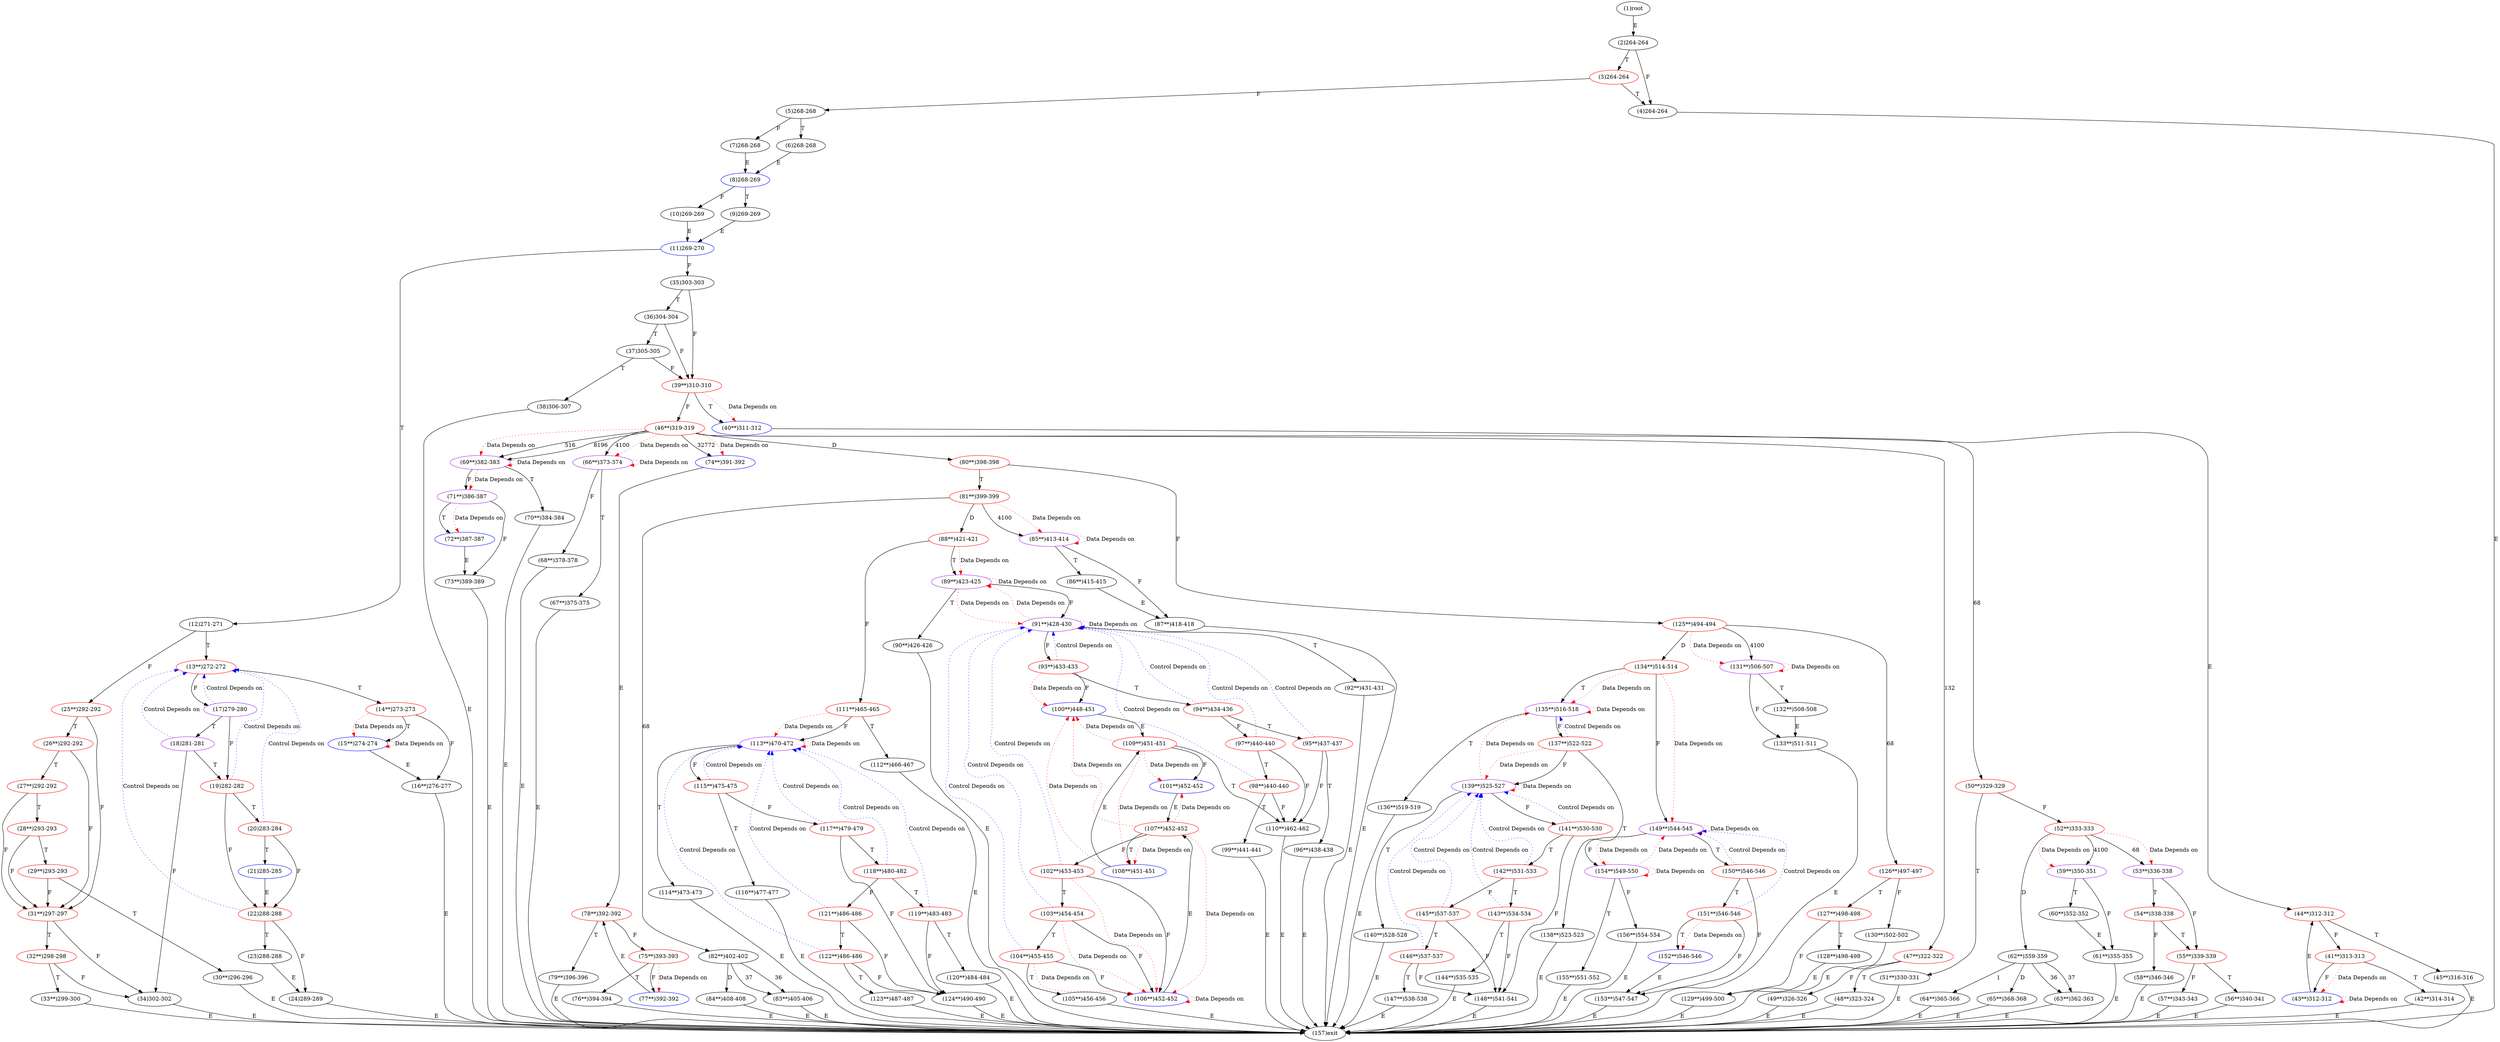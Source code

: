 digraph "" { 
1[ label="(1)root"];
2[ label="(2)264-264"];
3[ label="(3)264-264",color=red];
4[ label="(4)264-264"];
5[ label="(5)268-268"];
6[ label="(6)268-268"];
7[ label="(7)268-268"];
8[ label="(8)268-269",color=blue];
9[ label="(9)269-269"];
10[ label="(10)269-269"];
11[ label="(11)269-270",color=blue];
12[ label="(12)271-271"];
13[ label="(13**)272-272",color=red];
14[ label="(14**)273-273",color=red];
15[ label="(15**)274-274",color=blue];
17[ label="(17)279-280",color=purple];
16[ label="(16**)276-277"];
19[ label="(19)282-282",color=red];
18[ label="(18)281-281",color=purple];
21[ label="(21)285-285",color=blue];
20[ label="(20)283-284",color=red];
23[ label="(23)288-288"];
22[ label="(22)288-288",color=red];
25[ label="(25**)292-292",color=red];
24[ label="(24)289-289"];
27[ label="(27**)292-292",color=red];
26[ label="(26**)292-292",color=red];
29[ label="(29**)293-293",color=red];
28[ label="(28**)293-293",color=red];
31[ label="(31**)297-297",color=red];
30[ label="(30**)296-296"];
34[ label="(34)302-302"];
35[ label="(35)303-303"];
32[ label="(32**)298-298",color=red];
33[ label="(33**)299-300"];
38[ label="(38)306-307"];
39[ label="(39**)310-310",color=red];
36[ label="(36)304-304"];
37[ label="(37)305-305"];
42[ label="(42**)314-314"];
43[ label="(43**)312-312",color=blue];
40[ label="(40**)311-312",color=blue];
41[ label="(41**)313-313",color=red];
46[ label="(46**)319-319",color=red];
47[ label="(47**)322-322",color=red];
44[ label="(44**)312-312",color=red];
45[ label="(45**)316-316"];
51[ label="(51**)330-331"];
50[ label="(50**)329-329",color=red];
49[ label="(49**)326-326"];
48[ label="(48**)323-324"];
55[ label="(55**)339-339",color=red];
54[ label="(54**)338-338",color=red];
53[ label="(53**)336-338",color=purple];
52[ label="(52**)333-333",color=red];
59[ label="(59**)350-351",color=purple];
58[ label="(58**)346-346"];
57[ label="(57**)343-343"];
56[ label="(56**)340-341"];
63[ label="(63**)362-363"];
62[ label="(62**)359-359"];
61[ label="(61**)355-355"];
60[ label="(60**)352-352"];
68[ label="(68**)378-378"];
69[ label="(69**)382-383",color=purple];
70[ label="(70**)384-384"];
71[ label="(71**)386-387",color=purple];
64[ label="(64**)365-366"];
65[ label="(65**)368-368"];
66[ label="(66**)373-374",color=purple];
67[ label="(67**)375-375"];
76[ label="(76**)394-394"];
77[ label="(77**)392-392",color=blue];
78[ label="(78**)392-392",color=red];
79[ label="(79**)396-396"];
72[ label="(72**)387-387",color=blue];
73[ label="(73**)389-389"];
74[ label="(74**)391-392",color=blue];
75[ label="(75**)393-393",color=red];
85[ label="(85**)413-414",color=purple];
84[ label="(84**)408-408"];
87[ label="(87**)418-418"];
86[ label="(86**)415-415"];
81[ label="(81**)399-399",color=red];
80[ label="(80**)398-398",color=red];
83[ label="(83**)405-406"];
82[ label="(82**)402-402"];
93[ label="(93**)433-433",color=red];
92[ label="(92**)431-431"];
95[ label="(95**)437-437",color=red];
94[ label="(94**)434-436",color=red];
89[ label="(89**)423-425",color=purple];
88[ label="(88**)421-421",color=red];
91[ label="(91**)428-430",color=purple];
90[ label="(90**)426-426"];
102[ label="(102**)453-453",color=red];
103[ label="(103**)454-454",color=red];
100[ label="(100**)448-451",color=blue];
101[ label="(101**)452-452",color=blue];
98[ label="(98**)440-440",color=red];
99[ label="(99**)441-441"];
96[ label="(96**)438-438"];
97[ label="(97**)440-440",color=red];
110[ label="(110**)462-462"];
111[ label="(111**)465-465",color=red];
108[ label="(108**)451-451",color=blue];
109[ label="(109**)451-451",color=red];
106[ label="(106**)452-452",color=blue];
107[ label="(107**)452-452",color=red];
104[ label="(104**)455-455",color=red];
105[ label="(105**)456-456"];
119[ label="(119**)483-483",color=red];
118[ label="(118**)480-482",color=red];
117[ label="(117**)479-479",color=red];
116[ label="(116**)477-477"];
115[ label="(115**)475-475",color=red];
114[ label="(114**)473-473"];
113[ label="(113**)470-472",color=purple];
112[ label="(112**)466-467"];
127[ label="(127**)498-498",color=red];
126[ label="(126**)497-497",color=red];
125[ label="(125**)494-494",color=red];
124[ label="(124**)490-490"];
123[ label="(123**)487-487"];
122[ label="(122**)486-486",color=red];
121[ label="(121**)486-486",color=red];
120[ label="(120**)484-484"];
137[ label="(137**)522-522",color=red];
136[ label="(136**)519-519"];
139[ label="(139**)525-527",color=purple];
138[ label="(138**)523-523"];
141[ label="(141**)530-530",color=red];
140[ label="(140**)528-528"];
143[ label="(143**)534-534",color=red];
142[ label="(142**)531-533",color=red];
129[ label="(129**)499-500"];
128[ label="(128**)498-498"];
131[ label="(131**)506-507",color=purple];
130[ label="(130**)502-502"];
133[ label="(133**)511-511"];
132[ label="(132**)508-508"];
135[ label="(135**)516-518",color=purple];
134[ label="(134**)514-514",color=red];
152[ label="(152**)546-546",color=blue];
153[ label="(153**)547-547"];
154[ label="(154**)549-550",color=purple];
155[ label="(155**)551-552"];
156[ label="(156**)554-554"];
157[ label="(157)exit"];
144[ label="(144**)535-535"];
145[ label="(145**)537-537",color=red];
146[ label="(146**)537-537",color=red];
147[ label="(147**)538-538"];
148[ label="(148**)541-541"];
149[ label="(149**)544-545",color=purple];
150[ label="(150**)546-546",color=red];
151[ label="(151**)546-546",color=red];
1->2[ label="E"];
2->4[ label="F"];
2->3[ label="T"];
3->5[ label="F"];
3->4[ label="T"];
4->157[ label="E"];
5->7[ label="F"];
5->6[ label="T"];
6->8[ label="E"];
7->8[ label="E"];
8->10[ label="F"];
8->9[ label="T"];
9->11[ label="E"];
10->11[ label="E"];
11->35[ label="F"];
11->12[ label="T"];
12->25[ label="F"];
12->13[ label="T"];
13->17[ label="F"];
13->14[ label="T"];
14->16[ label="F"];
14->15[ label="T"];
15->16[ label="E"];
16->157[ label="E"];
17->19[ label="F"];
17->18[ label="T"];
18->34[ label="F"];
18->19[ label="T"];
19->22[ label="F"];
19->20[ label="T"];
20->22[ label="F"];
20->21[ label="T"];
21->22[ label="E"];
22->24[ label="F"];
22->23[ label="T"];
23->24[ label="E"];
24->157[ label="E"];
25->31[ label="F"];
25->26[ label="T"];
26->31[ label="F"];
26->27[ label="T"];
27->31[ label="F"];
27->28[ label="T"];
28->31[ label="F"];
28->29[ label="T"];
29->31[ label="F"];
29->30[ label="T"];
30->157[ label="E"];
31->34[ label="F"];
31->32[ label="T"];
32->34[ label="F"];
32->33[ label="T"];
33->157[ label="E"];
34->157[ label="E"];
35->39[ label="F"];
35->36[ label="T"];
36->39[ label="F"];
36->37[ label="T"];
37->39[ label="F"];
37->38[ label="T"];
38->157[ label="E"];
39->46[ label="F"];
39->40[ label="T"];
40->44[ label="E"];
41->43[ label="F"];
41->42[ label="T"];
42->157[ label="E"];
43->44[ label="E"];
44->41[ label="F"];
44->45[ label="T"];
45->157[ label="E"];
46->50[ label="68"];
46->47[ label="132"];
46->69[ label="516"];
46->66[ label="4100"];
46->69[ label="8196"];
46->74[ label="32772"];
46->80[ label="D"];
47->49[ label="F"];
47->48[ label="T"];
48->157[ label="E"];
49->157[ label="E"];
50->52[ label="F"];
50->51[ label="T"];
51->157[ label="E"];
52->53[ label="68"];
52->59[ label="4100"];
52->62[ label="D"];
53->55[ label="F"];
53->54[ label="T"];
54->58[ label="F"];
54->55[ label="T"];
55->57[ label="F"];
55->56[ label="T"];
56->157[ label="E"];
57->157[ label="E"];
58->157[ label="E"];
59->61[ label="F"];
59->60[ label="T"];
60->61[ label="E"];
61->157[ label="E"];
62->64[ label="1"];
62->63[ label="36"];
62->63[ label="37"];
62->65[ label="D"];
63->157[ label="E"];
64->157[ label="E"];
65->157[ label="E"];
66->68[ label="F"];
66->67[ label="T"];
67->157[ label="E"];
68->157[ label="E"];
69->71[ label="F"];
69->70[ label="T"];
70->157[ label="E"];
71->73[ label="F"];
71->72[ label="T"];
72->73[ label="E"];
73->157[ label="E"];
74->78[ label="E"];
75->77[ label="F"];
75->76[ label="T"];
76->157[ label="E"];
77->78[ label="E"];
78->75[ label="F"];
78->79[ label="T"];
79->157[ label="E"];
80->125[ label="F"];
80->81[ label="T"];
81->82[ label="68"];
81->85[ label="4100"];
81->88[ label="D"];
82->83[ label="36"];
82->83[ label="37"];
82->84[ label="D"];
83->157[ label="E"];
84->157[ label="E"];
85->87[ label="F"];
85->86[ label="T"];
86->87[ label="E"];
87->157[ label="E"];
88->111[ label="F"];
88->89[ label="T"];
89->91[ label="F"];
89->90[ label="T"];
90->157[ label="E"];
91->93[ label="F"];
91->92[ label="T"];
92->157[ label="E"];
93->100[ label="F"];
93->94[ label="T"];
94->97[ label="F"];
94->95[ label="T"];
95->110[ label="F"];
95->96[ label="T"];
96->157[ label="E"];
97->110[ label="F"];
97->98[ label="T"];
98->110[ label="F"];
98->99[ label="T"];
99->157[ label="E"];
100->109[ label="E"];
101->107[ label="E"];
102->106[ label="F"];
102->103[ label="T"];
103->106[ label="F"];
103->104[ label="T"];
104->106[ label="F"];
104->105[ label="T"];
105->157[ label="E"];
106->107[ label="E"];
107->102[ label="F"];
107->108[ label="T"];
108->109[ label="E"];
109->101[ label="F"];
109->110[ label="T"];
110->157[ label="E"];
111->113[ label="F"];
111->112[ label="T"];
112->157[ label="E"];
113->115[ label="F"];
113->114[ label="T"];
114->157[ label="E"];
115->117[ label="F"];
115->116[ label="T"];
116->157[ label="E"];
117->124[ label="F"];
117->118[ label="T"];
118->121[ label="F"];
118->119[ label="T"];
119->124[ label="F"];
119->120[ label="T"];
120->157[ label="E"];
121->124[ label="F"];
121->122[ label="T"];
122->124[ label="F"];
122->123[ label="T"];
123->157[ label="E"];
124->157[ label="E"];
125->126[ label="68"];
125->131[ label="4100"];
125->134[ label="D"];
126->130[ label="F"];
126->127[ label="T"];
127->129[ label="F"];
127->128[ label="T"];
128->129[ label="E"];
129->157[ label="E"];
130->157[ label="E"];
131->133[ label="F"];
131->132[ label="T"];
132->133[ label="E"];
133->157[ label="E"];
134->149[ label="F"];
134->135[ label="T"];
135->137[ label="F"];
135->136[ label="T"];
136->157[ label="E"];
137->139[ label="F"];
137->138[ label="T"];
138->157[ label="E"];
139->141[ label="F"];
139->140[ label="T"];
140->157[ label="E"];
141->148[ label="F"];
141->142[ label="T"];
142->145[ label="F"];
142->143[ label="T"];
143->148[ label="F"];
143->144[ label="T"];
144->157[ label="E"];
145->148[ label="F"];
145->146[ label="T"];
146->148[ label="F"];
146->147[ label="T"];
147->157[ label="E"];
148->157[ label="E"];
149->154[ label="F"];
149->150[ label="T"];
150->153[ label="F"];
150->151[ label="T"];
151->153[ label="F"];
151->152[ label="T"];
152->153[ label="E"];
153->157[ label="E"];
154->156[ label="F"];
154->155[ label="T"];
155->157[ label="E"];
156->157[ label="E"];
14->15[ color="red" label="Data Depends on" style = dotted ];
15->15[ color="red" label="Data Depends on" style = dotted ];
17->13[ color="blue" label="Control Depends on" style = dotted ];
19->13[ color="blue" label="Control Depends on" style = dotted ];
18->13[ color="blue" label="Control Depends on" style = dotted ];
20->13[ color="blue" label="Control Depends on" style = dotted ];
22->13[ color="blue" label="Control Depends on" style = dotted ];
39->40[ color="red" label="Data Depends on" style = dotted ];
43->43[ color="red" label="Data Depends on" style = dotted ];
41->43[ color="red" label="Data Depends on" style = dotted ];
46->74[ color="red" label="Data Depends on" style = dotted ];
46->66[ color="red" label="Data Depends on" style = dotted ];
46->69[ color="red" label="Data Depends on" style = dotted ];
52->53[ color="red" label="Data Depends on" style = dotted ];
52->59[ color="red" label="Data Depends on" style = dotted ];
69->69[ color="red" label="Data Depends on" style = dotted ];
69->71[ color="red" label="Data Depends on" style = dotted ];
71->72[ color="red" label="Data Depends on" style = dotted ];
66->66[ color="red" label="Data Depends on" style = dotted ];
75->77[ color="red" label="Data Depends on" style = dotted ];
85->85[ color="red" label="Data Depends on" style = dotted ];
81->85[ color="red" label="Data Depends on" style = dotted ];
93->91[ color="blue" label="Control Depends on" style = dotted ];
93->100[ color="red" label="Data Depends on" style = dotted ];
95->91[ color="blue" label="Control Depends on" style = dotted ];
94->91[ color="blue" label="Control Depends on" style = dotted ];
89->89[ color="red" label="Data Depends on" style = dotted ];
89->91[ color="red" label="Data Depends on" style = dotted ];
88->89[ color="red" label="Data Depends on" style = dotted ];
91->91[ color="red" label="Data Depends on" style = dotted ];
91->89[ color="red" label="Data Depends on" style = dotted ];
102->106[ color="red" label="Data Depends on" style = dotted ];
102->91[ color="blue" label="Control Depends on" style = dotted ];
103->106[ color="red" label="Data Depends on" style = dotted ];
103->91[ color="blue" label="Control Depends on" style = dotted ];
98->91[ color="blue" label="Control Depends on" style = dotted ];
97->91[ color="blue" label="Control Depends on" style = dotted ];
111->113[ color="red" label="Data Depends on" style = dotted ];
108->100[ color="red" label="Data Depends on" style = dotted ];
109->108[ color="red" label="Data Depends on" style = dotted ];
109->101[ color="red" label="Data Depends on" style = dotted ];
109->100[ color="red" label="Data Depends on" style = dotted ];
106->106[ color="red" label="Data Depends on" style = dotted ];
107->106[ color="red" label="Data Depends on" style = dotted ];
107->108[ color="red" label="Data Depends on" style = dotted ];
107->101[ color="red" label="Data Depends on" style = dotted ];
107->100[ color="red" label="Data Depends on" style = dotted ];
104->91[ color="blue" label="Control Depends on" style = dotted ];
104->106[ color="red" label="Data Depends on" style = dotted ];
119->113[ color="blue" label="Control Depends on" style = dotted ];
118->113[ color="blue" label="Control Depends on" style = dotted ];
117->113[ color="blue" label="Control Depends on" style = dotted ];
115->113[ color="blue" label="Control Depends on" style = dotted ];
113->113[ color="red" label="Data Depends on" style = dotted ];
125->131[ color="red" label="Data Depends on" style = dotted ];
122->113[ color="blue" label="Control Depends on" style = dotted ];
121->113[ color="blue" label="Control Depends on" style = dotted ];
137->139[ color="red" label="Data Depends on" style = dotted ];
137->135[ color="blue" label="Control Depends on" style = dotted ];
139->139[ color="red" label="Data Depends on" style = dotted ];
139->135[ color="red" label="Data Depends on" style = dotted ];
141->139[ color="blue" label="Control Depends on" style = dotted ];
143->139[ color="blue" label="Control Depends on" style = dotted ];
142->139[ color="blue" label="Control Depends on" style = dotted ];
131->131[ color="red" label="Data Depends on" style = dotted ];
135->135[ color="red" label="Data Depends on" style = dotted ];
134->135[ color="red" label="Data Depends on" style = dotted ];
134->149[ color="red" label="Data Depends on" style = dotted ];
154->154[ color="red" label="Data Depends on" style = dotted ];
154->149[ color="red" label="Data Depends on" style = dotted ];
145->139[ color="blue" label="Control Depends on" style = dotted ];
146->139[ color="blue" label="Control Depends on" style = dotted ];
149->149[ color="red" label="Data Depends on" style = dotted ];
149->154[ color="red" label="Data Depends on" style = dotted ];
150->149[ color="blue" label="Control Depends on" style = dotted ];
151->149[ color="blue" label="Control Depends on" style = dotted ];
151->152[ color="red" label="Data Depends on" style = dotted ];
}